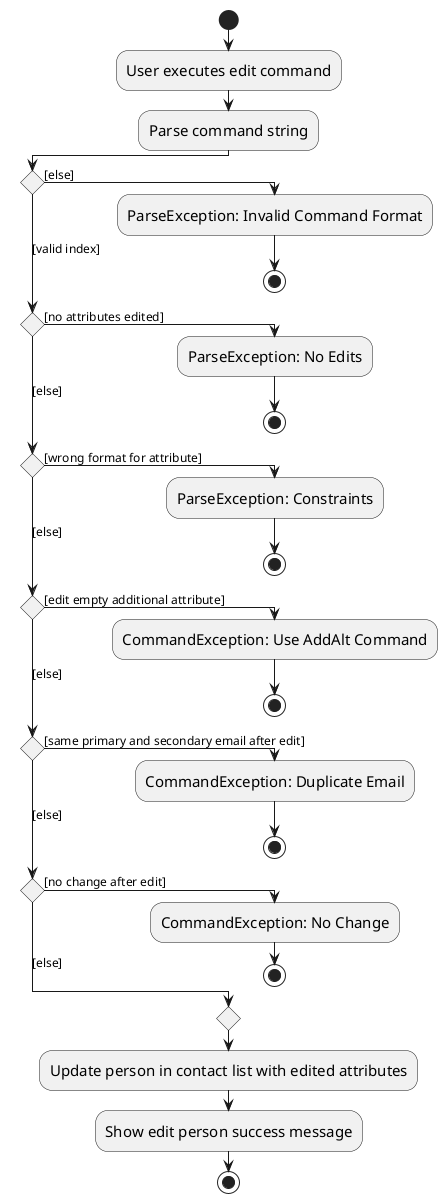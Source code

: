 @startuml
skinparam ActivityFontSize 15
skinparam ArrowFontSize 12
!pragma useVerticalIf on
start
:User executes edit command;
:Parse command string;

if () then ([else])
    :ParseException: Invalid Command Format;
    stop
([valid index]) elseif () then ([no attributes edited])
    :ParseException: No Edits;
    stop
([else]) elseif () then ([wrong format for attribute])
    :ParseException: Constraints;
    stop
([else]) elseif () then ([edit empty additional attribute])
    :CommandException: Use AddAlt Command;
    stop
([else]) elseif () then ([same primary and secondary email after edit])
    :CommandException: Duplicate Email;
    stop
([else]) elseif () then ([no change after edit])
    :CommandException: No Change;
    stop
else ([else])

endif
:Update person in contact list with edited attributes;
:Show edit person success message;

stop
@enduml
